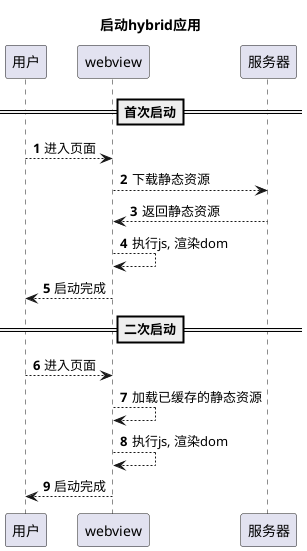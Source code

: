 @startuml

autonumber

title: 启动hybrid应用

==首次启动==

用户--> webview : 进入页面
webview--> 服务器 : 下载静态资源
服务器 --> webview : 返回静态资源
webview --> webview : 执行js, 渲染dom
webview --> 用户: 启动完成

==二次启动==

用户--> webview : 进入页面
webview--> webview : 加载已缓存的静态资源
webview --> webview : 执行js, 渲染dom
webview --> 用户: 启动完成

@enduml